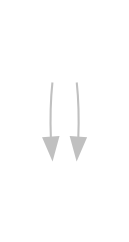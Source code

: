 digraph Perl
{
graph [ rankdir="TB" ]
node [ shape="oval" ]
edge [ color="grey" ]
"dummy.prefix.node" [ color="invis" label="" ]
"dummy.suffix.node" [ color="invis" label="" ]
"dummy.prefix.node" -> "dummy.suffix.node" [ label="" ]
"dummy.prefix.node" -> "dummy.suffix.node" [ label="" ]
}
